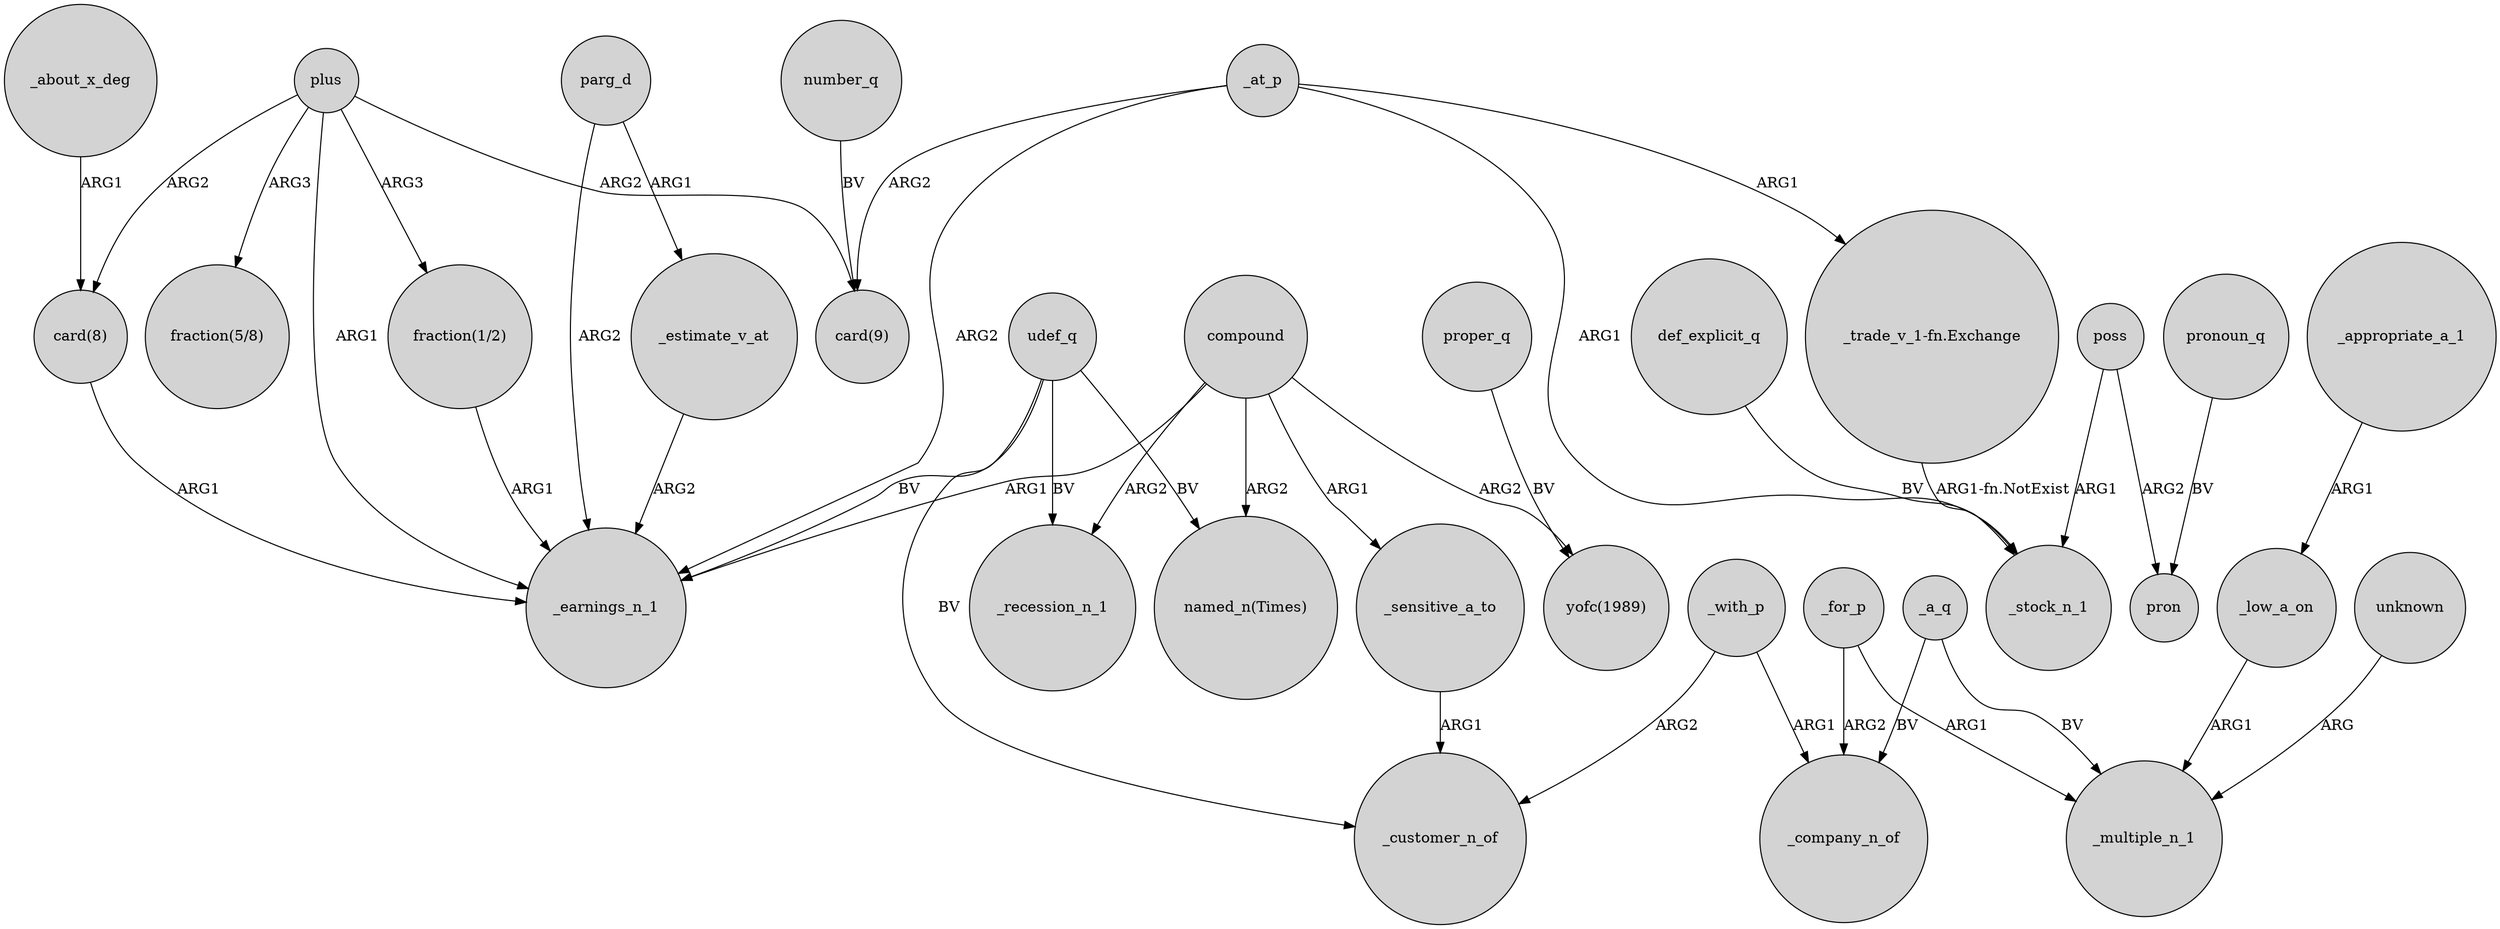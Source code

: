 digraph {
	node [shape=circle style=filled]
	plus -> "card(8)" [label=ARG2]
	_at_p -> "card(9)" [label=ARG2]
	_a_q -> _multiple_n_1 [label=BV]
	"card(8)" -> _earnings_n_1 [label=ARG1]
	_at_p -> _stock_n_1 [label=ARG1]
	poss -> pron [label=ARG2]
	_about_x_deg -> "card(8)" [label=ARG1]
	_with_p -> _company_n_of [label=ARG1]
	poss -> _stock_n_1 [label=ARG1]
	udef_q -> _earnings_n_1 [label=BV]
	compound -> _recession_n_1 [label=ARG2]
	compound -> _earnings_n_1 [label=ARG1]
	_appropriate_a_1 -> _low_a_on [label=ARG1]
	plus -> _earnings_n_1 [label=ARG1]
	def_explicit_q -> _stock_n_1 [label=BV]
	_for_p -> _multiple_n_1 [label=ARG1]
	compound -> _sensitive_a_to [label=ARG1]
	proper_q -> "yofc(1989)" [label=BV]
	pronoun_q -> pron [label=BV]
	_low_a_on -> _multiple_n_1 [label=ARG1]
	"fraction(1/2)" -> _earnings_n_1 [label=ARG1]
	_for_p -> _company_n_of [label=ARG2]
	udef_q -> "named_n(Times)" [label=BV]
	_at_p -> _earnings_n_1 [label=ARG2]
	udef_q -> _recession_n_1 [label=BV]
	udef_q -> _customer_n_of [label=BV]
	number_q -> "card(9)" [label=BV]
	compound -> "named_n(Times)" [label=ARG2]
	parg_d -> _earnings_n_1 [label=ARG2]
	_a_q -> _company_n_of [label=BV]
	_with_p -> _customer_n_of [label=ARG2]
	plus -> "fraction(1/2)" [label=ARG3]
	"_trade_v_1-fn.Exchange" -> _stock_n_1 [label="ARG1-fn.NotExist"]
	parg_d -> _estimate_v_at [label=ARG1]
	_sensitive_a_to -> _customer_n_of [label=ARG1]
	plus -> "fraction(5/8)" [label=ARG3]
	_at_p -> "_trade_v_1-fn.Exchange" [label=ARG1]
	compound -> "yofc(1989)" [label=ARG2]
	_estimate_v_at -> _earnings_n_1 [label=ARG2]
	unknown -> _multiple_n_1 [label=ARG]
	plus -> "card(9)" [label=ARG2]
}
